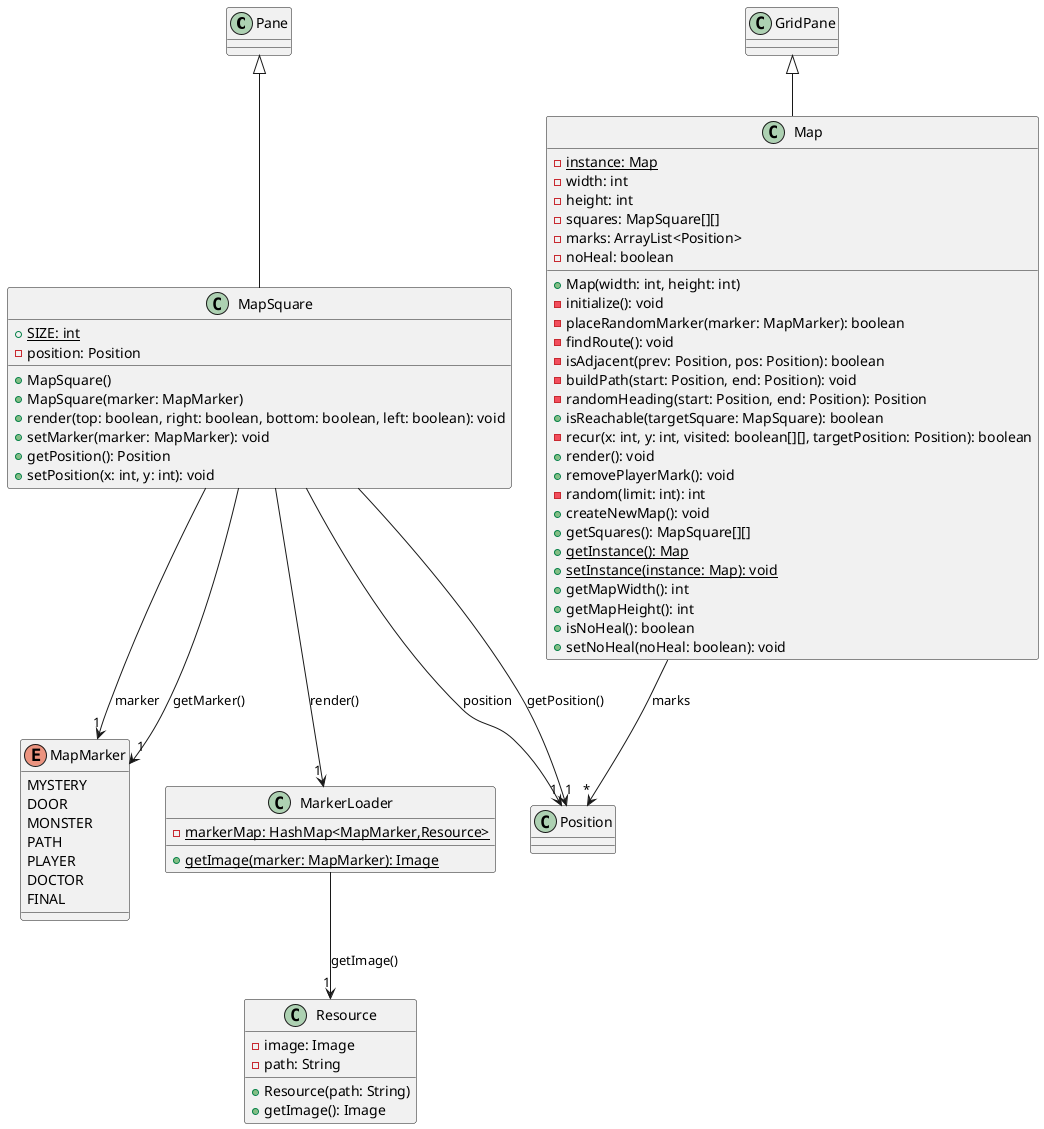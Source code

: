 @startuml
class Pane {}
class GridPane {}
enum MapMarker [[java:game.map.MapMarker]] {
	MYSTERY
	DOOR
	MONSTER
	PATH
	PLAYER
	DOCTOR
	FINAL
}
class Map [[java:game.map.Map]] {
	-{static} instance: Map
	-width: int
	-height: int
	-squares: MapSquare[][]
	-marks: ArrayList<Position>
	-noHeal: boolean
	+Map(width: int, height: int)
	-initialize(): void
	-placeRandomMarker(marker: MapMarker): boolean
	-findRoute(): void
	-isAdjacent(prev: Position, pos: Position): boolean
	-buildPath(start: Position, end: Position): void
	-randomHeading(start: Position, end: Position): Position
	+isReachable(targetSquare: MapSquare): boolean
	-recur(x: int, y: int, visited: boolean[][], targetPosition: Position): boolean
	+render(): void
	+removePlayerMark(): void
	-random(limit: int): int
	+createNewMap(): void
	+getSquares(): MapSquare[][]
	+{static} getInstance(): Map
	+{static} setInstance(instance: Map): void
	+getMapWidth(): int
	+getMapHeight(): int
	+isNoHeal(): boolean
	+setNoHeal(noHeal: boolean): void
}
class MapSquare [[java:game.map.MapSquare]] {
	+{static} SIZE: int
	-position: Position
	+MapSquare()
	+MapSquare(marker: MapMarker)
	+render(top: boolean, right: boolean, bottom: boolean, left: boolean): void
	+setMarker(marker: MapMarker): void
	+getPosition(): Position
	+setPosition(x: int, y: int): void
}
class MarkerLoader [[java:game.map.MarkerLoader]] {
	-{static} markerMap: HashMap<MapMarker,Resource>
	+{static} getImage(marker: MapMarker): Image
}
class Resource [[java:game.map.Resource]] {
	-image: Image
	-path: String
	+Resource(path: String)
	+getImage(): Image
}
GridPane <|-- Map
Map --> "*" Position : marks
Pane <|-- MapSquare
MapSquare --> "1" MapMarker : marker
MapSquare --> "1" Position : position
MapSquare --> "1" MapMarker : getMarker()
MapSquare --> "1" Position : getPosition()
MapSquare --> "1" MarkerLoader : render()
MarkerLoader --> "1" Resource : getImage()

@enduml
